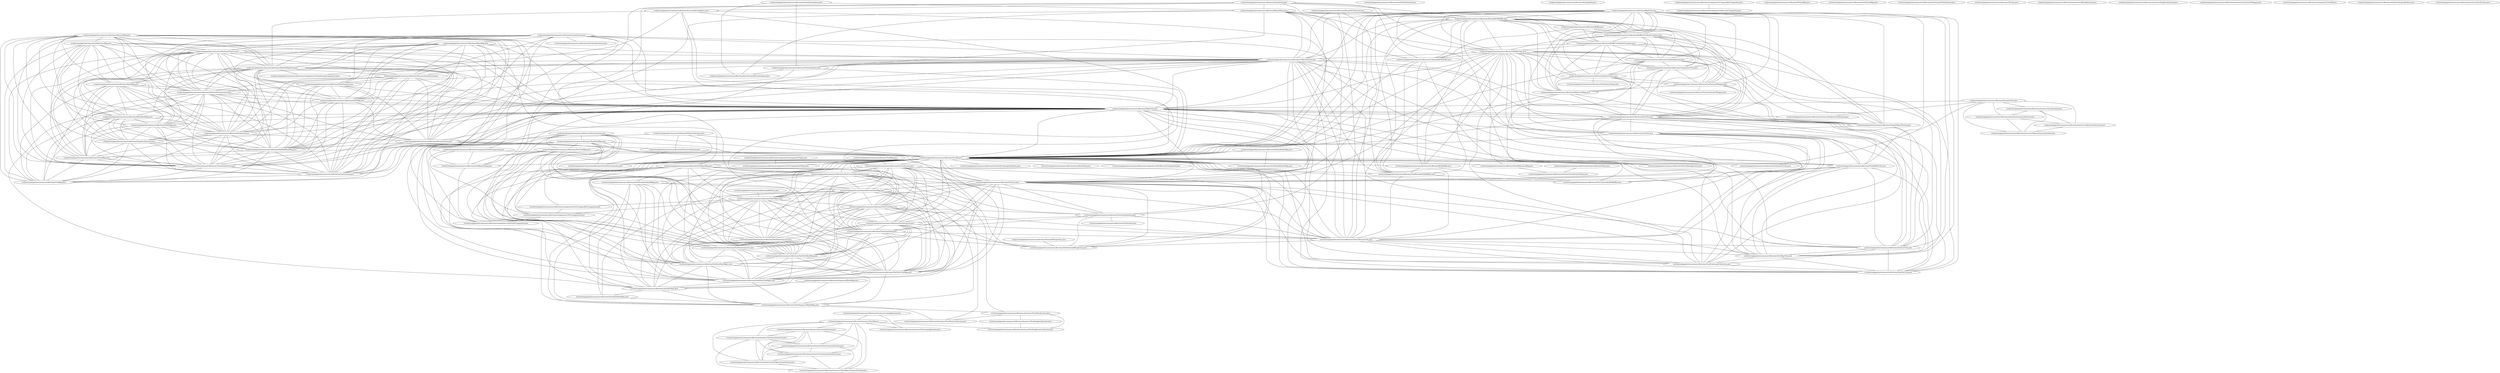 strict graph G {
  1 [ label="src/java/org/apache/commons/collections/CursorableLinkedList.java" owner="9da3826a-d1ce-4d55-888f-dbaa00b5f6fb" creator="e615c4a5-9dd1-4131-beb9-8cec1679e373" dev1="9da3826a-d1ce-4d55-888f-dbaa00b5f6fb;4" package="org.apache.commons.collections" dev2="e615c4a5-9dd1-4131-beb9-8cec1679e373;3" ];
  2 [ label="src/test/org/apache/commons/collections/TestAll.java" owner="3228c9a3-e5f3-41e4-8d07-154536253ecc" dev3="3228c9a3-e5f3-41e4-8d07-154536253ecc;13" dev4="4a443d79-1279-4c2a-b166-4d40f70f5c4e;3" creator="e615c4a5-9dd1-4131-beb9-8cec1679e373" dev1="843d561e-7ff1-42bb-ab05-d2f18385bc3b;4" package="org.apache.commons.collections" dev2="6ae6f56a-a97e-4a12-948b-8e5d949bd268;6" dev9="e615c4a5-9dd1-4131-beb9-8cec1679e373;6" dev7="9da3826a-d1ce-4d55-888f-dbaa00b5f6fb;4" dev8="76b83bf9-29e4-4f36-9a12-f472abda5b0d;2" dev5="5e1e3a32-4acd-442b-b408-bb452b363e0a;1" dev6="0e80f0ad-f63a-4c36-9685-f10cae424391;1" ];
  3 [ label="src/test/org/apache/commons/collections/TestCollection.java" owner="e615c4a5-9dd1-4131-beb9-8cec1679e373" dev3="e615c4a5-9dd1-4131-beb9-8cec1679e373;4" creator="e615c4a5-9dd1-4131-beb9-8cec1679e373" dev1="4a443d79-1279-4c2a-b166-4d40f70f5c4e;1" package="org.apache.commons.collections" dev2="9da3826a-d1ce-4d55-888f-dbaa00b5f6fb;3" ];
  4 [ label="src/test/org/apache/commons/collections/TestCursorableLinkedList.java" owner="3228c9a3-e5f3-41e4-8d07-154536253ecc" dev3="9da3826a-d1ce-4d55-888f-dbaa00b5f6fb;2" dev4="e615c4a5-9dd1-4131-beb9-8cec1679e373;2" creator="e615c4a5-9dd1-4131-beb9-8cec1679e373" dev1="3228c9a3-e5f3-41e4-8d07-154536253ecc;2" package="org.apache.commons.collections" dev2="4a443d79-1279-4c2a-b166-4d40f70f5c4e;1" ];
  5 [ label="src/test/org/apache/commons/collections/TestList.java" owner="3228c9a3-e5f3-41e4-8d07-154536253ecc" dev3="4a443d79-1279-4c2a-b166-4d40f70f5c4e;1" dev4="9da3826a-d1ce-4d55-888f-dbaa00b5f6fb;2" creator="e615c4a5-9dd1-4131-beb9-8cec1679e373" dev1="843d561e-7ff1-42bb-ab05-d2f18385bc3b;1" package="org.apache.commons.collections" dev2="3228c9a3-e5f3-41e4-8d07-154536253ecc;4" dev7="e615c4a5-9dd1-4131-beb9-8cec1679e373;4" dev5="15dffe75-f17a-4816-b1dd-b0c4b24a44be;1" dev6="76b83bf9-29e4-4f36-9a12-f472abda5b0d;1" ];
  6 [ label="src/java/org/apache/commons/collections/ArrayStack.java" owner="9da3826a-d1ce-4d55-888f-dbaa00b5f6fb" dev3="0e80f0ad-f63a-4c36-9685-f10cae424391;1" dev4="9da3826a-d1ce-4d55-888f-dbaa00b5f6fb;2" creator="4a443d79-1279-4c2a-b166-4d40f70f5c4e" dev1="843d561e-7ff1-42bb-ab05-d2f18385bc3b;1" package="org.apache.commons.collections" dev2="4a443d79-1279-4c2a-b166-4d40f70f5c4e;1" dev5="e615c4a5-9dd1-4131-beb9-8cec1679e373;1" ];
  7 [ label="src/test/org/apache/commons/collections/TestArrayStack.java" owner="4a443d79-1279-4c2a-b166-4d40f70f5c4e" dev3="9da3826a-d1ce-4d55-888f-dbaa00b5f6fb;1" dev4="e615c4a5-9dd1-4131-beb9-8cec1679e373;1" creator="4a443d79-1279-4c2a-b166-4d40f70f5c4e" dev1="3228c9a3-e5f3-41e4-8d07-154536253ecc;2" package="org.apache.commons.collections" dev2="4a443d79-1279-4c2a-b166-4d40f70f5c4e;4" ];
  8 [ label="src/java/org/apache/commons/collections/ExtendedProperties.java" owner="0e80f0ad-f63a-4c36-9685-f10cae424391" creator="0e80f0ad-f63a-4c36-9685-f10cae424391" dev1="0e80f0ad-f63a-4c36-9685-f10cae424391;4" package="org.apache.commons.collections" dev2="5e1e3a32-4acd-442b-b408-bb452b363e0a;1" ];
  9 [ label="src/java/org/apache/commons/collections/FastArrayList.java" owner="4a443d79-1279-4c2a-b166-4d40f70f5c4e" dev3="76b83bf9-29e4-4f36-9a12-f472abda5b0d;2" creator="5e1e3a32-4acd-442b-b408-bb452b363e0a" dev1="5e1e3a32-4acd-442b-b408-bb452b363e0a;1" package="org.apache.commons.collections" dev2="4a443d79-1279-4c2a-b166-4d40f70f5c4e;2" ];
  10 [ label="src/java/org/apache/commons/collections/FastHashMap.java" owner="4a443d79-1279-4c2a-b166-4d40f70f5c4e" dev3="76b83bf9-29e4-4f36-9a12-f472abda5b0d;2" dev4="e615c4a5-9dd1-4131-beb9-8cec1679e373;1" creator="5e1e3a32-4acd-442b-b408-bb452b363e0a" dev1="5e1e3a32-4acd-442b-b408-bb452b363e0a;1" package="org.apache.commons.collections" dev2="4a443d79-1279-4c2a-b166-4d40f70f5c4e;2" ];
  11 [ label="src/java/org/apache/commons/collections/FastTreeMap.java" owner="4a443d79-1279-4c2a-b166-4d40f70f5c4e" dev3="76b83bf9-29e4-4f36-9a12-f472abda5b0d;2" dev4="e615c4a5-9dd1-4131-beb9-8cec1679e373;1" creator="5e1e3a32-4acd-442b-b408-bb452b363e0a" dev1="5e1e3a32-4acd-442b-b408-bb452b363e0a;1" package="org.apache.commons.collections" dev2="4a443d79-1279-4c2a-b166-4d40f70f5c4e;2" ];
  12 [ label="src/test/org/apache/commons/collections/TestFastArrayList.java" owner="3228c9a3-e5f3-41e4-8d07-154536253ecc" dev3="4a443d79-1279-4c2a-b166-4d40f70f5c4e;1" dev4="9da3826a-d1ce-4d55-888f-dbaa00b5f6fb;1" creator="5e1e3a32-4acd-442b-b408-bb452b363e0a" dev1="3228c9a3-e5f3-41e4-8d07-154536253ecc;2" package="org.apache.commons.collections" dev2="5e1e3a32-4acd-442b-b408-bb452b363e0a;1" dev5="e615c4a5-9dd1-4131-beb9-8cec1679e373;1" ];
  13 [ label="src/test/org/apache/commons/collections/TestFastHashMap.java" owner="3228c9a3-e5f3-41e4-8d07-154536253ecc" dev3="4a443d79-1279-4c2a-b166-4d40f70f5c4e;1" dev4="9da3826a-d1ce-4d55-888f-dbaa00b5f6fb;2" creator="5e1e3a32-4acd-442b-b408-bb452b363e0a" dev1="3228c9a3-e5f3-41e4-8d07-154536253ecc;2" package="org.apache.commons.collections" dev2="5e1e3a32-4acd-442b-b408-bb452b363e0a;1" dev5="76b83bf9-29e4-4f36-9a12-f472abda5b0d;1" dev6="e615c4a5-9dd1-4131-beb9-8cec1679e373;1" ];
  14 [ label="src/test/org/apache/commons/collections/TestFastTreeMap.java" owner="3228c9a3-e5f3-41e4-8d07-154536253ecc" dev3="4a443d79-1279-4c2a-b166-4d40f70f5c4e;1" dev4="9da3826a-d1ce-4d55-888f-dbaa00b5f6fb;2" creator="5e1e3a32-4acd-442b-b408-bb452b363e0a" dev1="3228c9a3-e5f3-41e4-8d07-154536253ecc;2" package="org.apache.commons.collections" dev2="5e1e3a32-4acd-442b-b408-bb452b363e0a;1" dev5="76b83bf9-29e4-4f36-9a12-f472abda5b0d;2" dev6="e615c4a5-9dd1-4131-beb9-8cec1679e373;1" ];
  15 [ label="src/test/org/apache/commons/collections/TestMap.java" owner="3228c9a3-e5f3-41e4-8d07-154536253ecc" dev3="9da3826a-d1ce-4d55-888f-dbaa00b5f6fb;4" dev4="e615c4a5-9dd1-4131-beb9-8cec1679e373;3" creator="e615c4a5-9dd1-4131-beb9-8cec1679e373" dev1="843d561e-7ff1-42bb-ab05-d2f18385bc3b;1" package="org.apache.commons.collections" dev2="3228c9a3-e5f3-41e4-8d07-154536253ecc;17" ];
  16 [ label="src/test/org/apache/commons/collections/TestObject.java" owner="3228c9a3-e5f3-41e4-8d07-154536253ecc" dev3="9da3826a-d1ce-4d55-888f-dbaa00b5f6fb;2" dev4="e615c4a5-9dd1-4131-beb9-8cec1679e373;1" creator="e615c4a5-9dd1-4131-beb9-8cec1679e373" dev1="843d561e-7ff1-42bb-ab05-d2f18385bc3b;1" package="org.apache.commons.collections" dev2="3228c9a3-e5f3-41e4-8d07-154536253ecc;10" ];
  17 [ label="src/test/org/apache/commons/collections/TestArrayList.java" owner="3228c9a3-e5f3-41e4-8d07-154536253ecc" creator="4a443d79-1279-4c2a-b166-4d40f70f5c4e" dev1="3228c9a3-e5f3-41e4-8d07-154536253ecc;3" package="org.apache.commons.collections" dev2="4a443d79-1279-4c2a-b166-4d40f70f5c4e;2" ];
  18 [ label="src/test/org/apache/commons/collections/TestFastArrayList1.java" owner="4a443d79-1279-4c2a-b166-4d40f70f5c4e" dev3="76b83bf9-29e4-4f36-9a12-f472abda5b0d;1" creator="4a443d79-1279-4c2a-b166-4d40f70f5c4e" dev1="4a443d79-1279-4c2a-b166-4d40f70f5c4e;1" package="org.apache.commons.collections" dev2="9da3826a-d1ce-4d55-888f-dbaa00b5f6fb;1" ];
  19 [ label="src/test/org/apache/commons/collections/TestFastHashMap1.java" owner="9da3826a-d1ce-4d55-888f-dbaa00b5f6fb" dev3="76b83bf9-29e4-4f36-9a12-f472abda5b0d;1" creator="4a443d79-1279-4c2a-b166-4d40f70f5c4e" dev1="4a443d79-1279-4c2a-b166-4d40f70f5c4e;1" package="org.apache.commons.collections" dev2="9da3826a-d1ce-4d55-888f-dbaa00b5f6fb;2" ];
  20 [ label="src/test/org/apache/commons/collections/TestFastTreeMap1.java" owner="9da3826a-d1ce-4d55-888f-dbaa00b5f6fb" dev3="76b83bf9-29e4-4f36-9a12-f472abda5b0d;1" creator="4a443d79-1279-4c2a-b166-4d40f70f5c4e" dev1="4a443d79-1279-4c2a-b166-4d40f70f5c4e;1" package="org.apache.commons.collections" dev2="9da3826a-d1ce-4d55-888f-dbaa00b5f6fb;2" ];
  21 [ label="src/test/org/apache/commons/collections/TestTreeMap.java" owner="3228c9a3-e5f3-41e4-8d07-154536253ecc" dev3="9da3826a-d1ce-4d55-888f-dbaa00b5f6fb;1" creator="4a443d79-1279-4c2a-b166-4d40f70f5c4e" dev1="3228c9a3-e5f3-41e4-8d07-154536253ecc;4" package="org.apache.commons.collections" dev2="4a443d79-1279-4c2a-b166-4d40f70f5c4e;2" ];
  22 [ label="src/java/org/apache/commons/collections/ArrayEnumeration.java" owner="3228c9a3-e5f3-41e4-8d07-154536253ecc" dev3="e615c4a5-9dd1-4131-beb9-8cec1679e373;1" creator="e615c4a5-9dd1-4131-beb9-8cec1679e373" dev1="3228c9a3-e5f3-41e4-8d07-154536253ecc;1" package="org.apache.commons.collections" dev2="9da3826a-d1ce-4d55-888f-dbaa00b5f6fb;1" ];
  23 [ label="src/java/org/apache/commons/collections/BinaryHeap.java" owner="9da3826a-d1ce-4d55-888f-dbaa00b5f6fb" dev3="e615c4a5-9dd1-4131-beb9-8cec1679e373;2" creator="e615c4a5-9dd1-4131-beb9-8cec1679e373" dev1="843d561e-7ff1-42bb-ab05-d2f18385bc3b;1" package="org.apache.commons.collections" dev2="9da3826a-d1ce-4d55-888f-dbaa00b5f6fb;5" ];
  24 [ label="src/java/org/apache/commons/collections/PriorityQueue.java" owner="e615c4a5-9dd1-4131-beb9-8cec1679e373" creator="e615c4a5-9dd1-4131-beb9-8cec1679e373" dev1="9da3826a-d1ce-4d55-888f-dbaa00b5f6fb;1" package="org.apache.commons.collections" dev2="e615c4a5-9dd1-4131-beb9-8cec1679e373;2" ];
  25 [ label="src/java/org/apache/commons/collections/SynchronizedPriorityQueue.java" owner="9da3826a-d1ce-4d55-888f-dbaa00b5f6fb" creator="e615c4a5-9dd1-4131-beb9-8cec1679e373" dev1="9da3826a-d1ce-4d55-888f-dbaa00b5f6fb;1" package="org.apache.commons.collections" dev2="e615c4a5-9dd1-4131-beb9-8cec1679e373;1" ];
  26 [ label="src/java/org/apache/commons/collections/CollectionUtils.java" owner="843d561e-7ff1-42bb-ab05-d2f18385bc3b" dev3="15dffe75-f17a-4816-b1dd-b0c4b24a44be;1" dev4="76b83bf9-29e4-4f36-9a12-f472abda5b0d;4" creator="e615c4a5-9dd1-4131-beb9-8cec1679e373" dev1="843d561e-7ff1-42bb-ab05-d2f18385bc3b;9" package="org.apache.commons.collections" dev2="6ae6f56a-a97e-4a12-948b-8e5d949bd268;3" dev5="e615c4a5-9dd1-4131-beb9-8cec1679e373;4" ];
  27 [ label="src/test/org/apache/commons/collections/TestCollectionUtils.java" owner="843d561e-7ff1-42bb-ab05-d2f18385bc3b" dev3="76b83bf9-29e4-4f36-9a12-f472abda5b0d;2" dev4="e615c4a5-9dd1-4131-beb9-8cec1679e373;3" creator="e615c4a5-9dd1-4131-beb9-8cec1679e373" dev1="843d561e-7ff1-42bb-ab05-d2f18385bc3b;4" package="org.apache.commons.collections" dev2="4a443d79-1279-4c2a-b166-4d40f70f5c4e;1" ];
  28 [ label="src/test/org/apache/commons/collections/TestExtendedProperties.java" owner="0e80f0ad-f63a-4c36-9685-f10cae424391" dev3="5e1e3a32-4acd-442b-b408-bb452b363e0a;1" creator="0e80f0ad-f63a-4c36-9685-f10cae424391" dev1="0e80f0ad-f63a-4c36-9685-f10cae424391;2" package="org.apache.commons.collections" dev2="4a443d79-1279-4c2a-b166-4d40f70f5c4e;1" ];
  29 [ label="src/java/org/apache/commons/collections/ArrayIterator.java" owner="6ae6f56a-a97e-4a12-948b-8e5d949bd268" dev3="9da3826a-d1ce-4d55-888f-dbaa00b5f6fb;2" dev4="15dffe75-f17a-4816-b1dd-b0c4b24a44be;1" creator="6ae6f56a-a97e-4a12-948b-8e5d949bd268" dev1="6ae6f56a-a97e-4a12-948b-8e5d949bd268;6" package="org.apache.commons.collections" dev2="3228c9a3-e5f3-41e4-8d07-154536253ecc;3" ];
  30 [ label="src/java/org/apache/commons/collections/BeanMap.java" owner="9da3826a-d1ce-4d55-888f-dbaa00b5f6fb" dev3="9da3826a-d1ce-4d55-888f-dbaa00b5f6fb;6" dev4="76b83bf9-29e4-4f36-9a12-f472abda5b0d;1" creator="6ae6f56a-a97e-4a12-948b-8e5d949bd268" dev1="6ae6f56a-a97e-4a12-948b-8e5d949bd268;2" package="org.apache.commons.collections" dev2="3228c9a3-e5f3-41e4-8d07-154536253ecc;1" ];
  31 [ label="src/java/org/apache/commons/collections/Closure.java" owner="6ae6f56a-a97e-4a12-948b-8e5d949bd268" creator="6ae6f56a-a97e-4a12-948b-8e5d949bd268" dev1="6ae6f56a-a97e-4a12-948b-8e5d949bd268;1" package="org.apache.commons.collections" dev2="9da3826a-d1ce-4d55-888f-dbaa00b5f6fb;1" ];
  32 [ label="src/java/org/apache/commons/collections/DefaultMapEntry.java" owner="9da3826a-d1ce-4d55-888f-dbaa00b5f6fb" creator="6ae6f56a-a97e-4a12-948b-8e5d949bd268" dev1="6ae6f56a-a97e-4a12-948b-8e5d949bd268;1" package="org.apache.commons.collections" dev2="9da3826a-d1ce-4d55-888f-dbaa00b5f6fb;4" ];
  33 [ label="src/java/org/apache/commons/collections/EnumerationIterator.java" owner="6ae6f56a-a97e-4a12-948b-8e5d949bd268" creator="6ae6f56a-a97e-4a12-948b-8e5d949bd268" dev1="6ae6f56a-a97e-4a12-948b-8e5d949bd268;2" package="org.apache.commons.collections" ];
  34 [ label="src/java/org/apache/commons/collections/FilterIterator.java" owner="6ae6f56a-a97e-4a12-948b-8e5d949bd268" creator="6ae6f56a-a97e-4a12-948b-8e5d949bd268" dev1="6ae6f56a-a97e-4a12-948b-8e5d949bd268;2" package="org.apache.commons.collections" dev2="15dffe75-f17a-4816-b1dd-b0c4b24a44be;1" ];
  35 [ label="src/java/org/apache/commons/collections/IteratorEnumeration.java" owner="6ae6f56a-a97e-4a12-948b-8e5d949bd268" creator="6ae6f56a-a97e-4a12-948b-8e5d949bd268" dev1="6ae6f56a-a97e-4a12-948b-8e5d949bd268;1" package="org.apache.commons.collections" dev2="9da3826a-d1ce-4d55-888f-dbaa00b5f6fb;1" ];
  36 [ label="src/java/org/apache/commons/collections/LRUMap.java" owner="3228c9a3-e5f3-41e4-8d07-154536253ecc" dev3="9da3826a-d1ce-4d55-888f-dbaa00b5f6fb;1" dev4="83f95604-2ca3-4cc8-96fd-42092ad75258;1" creator="6ae6f56a-a97e-4a12-948b-8e5d949bd268" dev1="6ae6f56a-a97e-4a12-948b-8e5d949bd268;2" package="org.apache.commons.collections" dev2="3228c9a3-e5f3-41e4-8d07-154536253ecc;10" ];
  37 [ label="src/java/org/apache/commons/collections/MapUtils.java" owner="76b83bf9-29e4-4f36-9a12-f472abda5b0d" dev3="15dffe75-f17a-4816-b1dd-b0c4b24a44be;1" dev4="9da3826a-d1ce-4d55-888f-dbaa00b5f6fb;1" creator="6ae6f56a-a97e-4a12-948b-8e5d949bd268" dev1="843d561e-7ff1-42bb-ab05-d2f18385bc3b;3" package="org.apache.commons.collections" dev2="6ae6f56a-a97e-4a12-948b-8e5d949bd268;1" dev5="76b83bf9-29e4-4f36-9a12-f472abda5b0d;6" ];
  38 [ label="src/java/org/apache/commons/collections/Predicate.java" owner="6ae6f56a-a97e-4a12-948b-8e5d949bd268" creator="6ae6f56a-a97e-4a12-948b-8e5d949bd268" dev1="6ae6f56a-a97e-4a12-948b-8e5d949bd268;1" package="org.apache.commons.collections" dev2="9da3826a-d1ce-4d55-888f-dbaa00b5f6fb;1" ];
  39 [ label="src/java/org/apache/commons/collections/ProxyIterator.java" owner="6ae6f56a-a97e-4a12-948b-8e5d949bd268" creator="6ae6f56a-a97e-4a12-948b-8e5d949bd268" dev1="6ae6f56a-a97e-4a12-948b-8e5d949bd268;1" package="org.apache.commons.collections" dev2="e615c4a5-9dd1-4131-beb9-8cec1679e373;1" ];
  40 [ label="src/java/org/apache/commons/collections/SoftRefHashMap.java" owner="843d561e-7ff1-42bb-ab05-d2f18385bc3b" dev3="9da3826a-d1ce-4d55-888f-dbaa00b5f6fb;1" dev4="76b83bf9-29e4-4f36-9a12-f472abda5b0d;1" creator="6ae6f56a-a97e-4a12-948b-8e5d949bd268" dev1="843d561e-7ff1-42bb-ab05-d2f18385bc3b;1" package="org.apache.commons.collections" dev2="6ae6f56a-a97e-4a12-948b-8e5d949bd268;1" ];
  41 [ label="src/java/org/apache/commons/collections/TransformIterator.java" owner="6ae6f56a-a97e-4a12-948b-8e5d949bd268" creator="6ae6f56a-a97e-4a12-948b-8e5d949bd268" dev1="6ae6f56a-a97e-4a12-948b-8e5d949bd268;1" package="org.apache.commons.collections" dev2="9da3826a-d1ce-4d55-888f-dbaa00b5f6fb;1" ];
  42 [ label="src/java/org/apache/commons/collections/Transformer.java" owner="6ae6f56a-a97e-4a12-948b-8e5d949bd268" creator="6ae6f56a-a97e-4a12-948b-8e5d949bd268" dev1="6ae6f56a-a97e-4a12-948b-8e5d949bd268;1" package="org.apache.commons.collections" dev2="9da3826a-d1ce-4d55-888f-dbaa00b5f6fb;1" ];
  43 [ label="src/test/org/apache/commons/collections/TestLRUMap.java" owner="3228c9a3-e5f3-41e4-8d07-154536253ecc" dev3="9da3826a-d1ce-4d55-888f-dbaa00b5f6fb;4" creator="6ae6f56a-a97e-4a12-948b-8e5d949bd268" dev1="6ae6f56a-a97e-4a12-948b-8e5d949bd268;1" package="org.apache.commons.collections" dev2="3228c9a3-e5f3-41e4-8d07-154536253ecc;20" ];
  44 [ label="src/test/org/apache/commons/collections/TestArrayIterator.java" owner="6ae6f56a-a97e-4a12-948b-8e5d949bd268" dev3="4a443d79-1279-4c2a-b166-4d40f70f5c4e;1" dev4="9da3826a-d1ce-4d55-888f-dbaa00b5f6fb;2" creator="6ae6f56a-a97e-4a12-948b-8e5d949bd268" dev1="6ae6f56a-a97e-4a12-948b-8e5d949bd268;3" package="org.apache.commons.collections" dev2="3228c9a3-e5f3-41e4-8d07-154536253ecc;2" ];
  45 [ label="src/test/org/apache/commons/collections/TestFilterIterator.java" owner="3228c9a3-e5f3-41e4-8d07-154536253ecc" creator="15dffe75-f17a-4816-b1dd-b0c4b24a44be" dev1="3228c9a3-e5f3-41e4-8d07-154536253ecc;1" package="org.apache.commons.collections" dev2="15dffe75-f17a-4816-b1dd-b0c4b24a44be;1" ];
  46 [ label="src/test/org/apache/commons/collections/LocalTestNode.java" owner="4a443d79-1279-4c2a-b166-4d40f70f5c4e" creator="4a443d79-1279-4c2a-b166-4d40f70f5c4e" dev1="4a443d79-1279-4c2a-b166-4d40f70f5c4e;1" package="org.apache.commons.collections" ];
  47 [ label="src/test/org/apache/commons/collections/TestBeanMap.java" owner="9da3826a-d1ce-4d55-888f-dbaa00b5f6fb" dev3="76b83bf9-29e4-4f36-9a12-f472abda5b0d;1" creator="3228c9a3-e5f3-41e4-8d07-154536253ecc" dev1="3228c9a3-e5f3-41e4-8d07-154536253ecc;1" package="org.apache.commons.collections" dev2="9da3826a-d1ce-4d55-888f-dbaa00b5f6fb;5" ];
  48 [ label="src/java/org/apache/commons/collections/StringStack.java" owner="843d561e-7ff1-42bb-ab05-d2f18385bc3b" creator="15dffe75-f17a-4816-b1dd-b0c4b24a44be" dev1="843d561e-7ff1-42bb-ab05-d2f18385bc3b;1" package="org.apache.commons.collections" dev2="15dffe75-f17a-4816-b1dd-b0c4b24a44be;1" ];
  49 [ label="src/test/org/apache/commons/collections/TestIterator.java" owner="3228c9a3-e5f3-41e4-8d07-154536253ecc" creator="3228c9a3-e5f3-41e4-8d07-154536253ecc" dev1="3228c9a3-e5f3-41e4-8d07-154536253ecc;4" package="org.apache.commons.collections" ];
  50 [ label="src/java/org/apache/commons/collections/FilterListIterator.java" owner="e615c4a5-9dd1-4131-beb9-8cec1679e373" creator="e615c4a5-9dd1-4131-beb9-8cec1679e373" dev1="e615c4a5-9dd1-4131-beb9-8cec1679e373;3" package="org.apache.commons.collections" ];
  51 [ label="src/java/org/apache/commons/collections/ProxyListIterator.java" owner="e615c4a5-9dd1-4131-beb9-8cec1679e373" creator="e615c4a5-9dd1-4131-beb9-8cec1679e373" dev1="e615c4a5-9dd1-4131-beb9-8cec1679e373;1" package="org.apache.commons.collections" ];
  52 [ label="src/test/org/apache/commons/collections/TestFilterListIterator.java" owner="e615c4a5-9dd1-4131-beb9-8cec1679e373" creator="e615c4a5-9dd1-4131-beb9-8cec1679e373" dev1="e615c4a5-9dd1-4131-beb9-8cec1679e373;3" package="org.apache.commons.collections" ];
  53 [ label="src/java/org/apache/commons/collections/SingletonIterator.java" owner="3228c9a3-e5f3-41e4-8d07-154536253ecc" creator="3228c9a3-e5f3-41e4-8d07-154536253ecc" dev1="3228c9a3-e5f3-41e4-8d07-154536253ecc;1" package="org.apache.commons.collections" dev2="9da3826a-d1ce-4d55-888f-dbaa00b5f6fb;1" ];
  54 [ label="src/java/org/apache/commons/collections/comparators/ComparableComparator.java" owner="3228c9a3-e5f3-41e4-8d07-154536253ecc" creator="3228c9a3-e5f3-41e4-8d07-154536253ecc" dev1="3228c9a3-e5f3-41e4-8d07-154536253ecc;3" package="org.apache.commons.collections.comparators" dev2="9da3826a-d1ce-4d55-888f-dbaa00b5f6fb;1" ];
  55 [ label="src/java/org/apache/commons/collections/comparators/ReverseComparator.java" owner="3228c9a3-e5f3-41e4-8d07-154536253ecc" creator="3228c9a3-e5f3-41e4-8d07-154536253ecc" dev1="3228c9a3-e5f3-41e4-8d07-154536253ecc;6" package="org.apache.commons.collections.comparators" dev2="9da3826a-d1ce-4d55-888f-dbaa00b5f6fb;1" ];
  56 [ label="src/test/org/apache/commons/collections/comparators/TestComparableComparator.java" owner="3228c9a3-e5f3-41e4-8d07-154536253ecc" creator="3228c9a3-e5f3-41e4-8d07-154536253ecc" dev1="3228c9a3-e5f3-41e4-8d07-154536253ecc;1" package="org.apache.commons.collections.comparators" ];
  57 [ label="src/test/org/apache/commons/collections/comparators/TestComparator.java" owner="3228c9a3-e5f3-41e4-8d07-154536253ecc" creator="3228c9a3-e5f3-41e4-8d07-154536253ecc" dev1="3228c9a3-e5f3-41e4-8d07-154536253ecc;3" package="org.apache.commons.collections.comparators" dev2="9da3826a-d1ce-4d55-888f-dbaa00b5f6fb;1" ];
  58 [ label="src/test/org/apache/commons/collections/comparators/TestReverseComparator.java" owner="3228c9a3-e5f3-41e4-8d07-154536253ecc" creator="3228c9a3-e5f3-41e4-8d07-154536253ecc" dev1="3228c9a3-e5f3-41e4-8d07-154536253ecc;2" package="org.apache.commons.collections.comparators" ];
  59 [ label="src/java/org/apache/commons/collections/comparators/ComparatorChain.java" owner="3228c9a3-e5f3-41e4-8d07-154536253ecc" creator="3228c9a3-e5f3-41e4-8d07-154536253ecc" dev1="3228c9a3-e5f3-41e4-8d07-154536253ecc;6" package="org.apache.commons.collections.comparators" ];
  60 [ label="src/test/org/apache/commons/collections/comparators/TestComparatorChain.java" owner="3228c9a3-e5f3-41e4-8d07-154536253ecc" creator="3228c9a3-e5f3-41e4-8d07-154536253ecc" dev1="3228c9a3-e5f3-41e4-8d07-154536253ecc;2" package="org.apache.commons.collections.comparators" ];
  61 [ label="src/java/org/apache/commons/collections/AbstractBag.java" owner="9da3826a-d1ce-4d55-888f-dbaa00b5f6fb" creator="9da3826a-d1ce-4d55-888f-dbaa00b5f6fb" dev1="b8dc917a-604b-42cb-84a6-c70940c0f62a;1" package="org.apache.commons.collections" dev2="9da3826a-d1ce-4d55-888f-dbaa00b5f6fb;4" ];
  62 [ label="src/java/org/apache/commons/collections/Bag.java" owner="9da3826a-d1ce-4d55-888f-dbaa00b5f6fb" creator="9da3826a-d1ce-4d55-888f-dbaa00b5f6fb" dev1="9da3826a-d1ce-4d55-888f-dbaa00b5f6fb;3" package="org.apache.commons.collections" ];
  63 [ label="src/java/org/apache/commons/collections/HashBag.java" owner="9da3826a-d1ce-4d55-888f-dbaa00b5f6fb" creator="9da3826a-d1ce-4d55-888f-dbaa00b5f6fb" dev1="9da3826a-d1ce-4d55-888f-dbaa00b5f6fb;2" package="org.apache.commons.collections" ];
  64 [ label="src/java/org/apache/commons/collections/MultiHashMap.java" owner="843d561e-7ff1-42bb-ab05-d2f18385bc3b" dev3="e615c4a5-9dd1-4131-beb9-8cec1679e373;1" creator="9da3826a-d1ce-4d55-888f-dbaa00b5f6fb" dev1="843d561e-7ff1-42bb-ab05-d2f18385bc3b;3" package="org.apache.commons.collections" dev2="9da3826a-d1ce-4d55-888f-dbaa00b5f6fb;1" ];
  65 [ label="src/java/org/apache/commons/collections/MultiMap.java" owner="843d561e-7ff1-42bb-ab05-d2f18385bc3b" creator="9da3826a-d1ce-4d55-888f-dbaa00b5f6fb" dev1="843d561e-7ff1-42bb-ab05-d2f18385bc3b;1" package="org.apache.commons.collections" dev2="9da3826a-d1ce-4d55-888f-dbaa00b5f6fb;1" ];
  66 [ label="src/java/org/apache/commons/collections/SortedBag.java" owner="9da3826a-d1ce-4d55-888f-dbaa00b5f6fb" creator="9da3826a-d1ce-4d55-888f-dbaa00b5f6fb" dev1="9da3826a-d1ce-4d55-888f-dbaa00b5f6fb;1" package="org.apache.commons.collections" ];
  67 [ label="src/java/org/apache/commons/collections/TreeBag.java" owner="9da3826a-d1ce-4d55-888f-dbaa00b5f6fb" creator="9da3826a-d1ce-4d55-888f-dbaa00b5f6fb" dev1="9da3826a-d1ce-4d55-888f-dbaa00b5f6fb;2" package="org.apache.commons.collections" ];
  68 [ label="src/test/org/apache/commons/collections/TestBag.java" owner="3228c9a3-e5f3-41e4-8d07-154536253ecc" creator="3228c9a3-e5f3-41e4-8d07-154536253ecc" dev1="3228c9a3-e5f3-41e4-8d07-154536253ecc;2" package="org.apache.commons.collections" dev2="9da3826a-d1ce-4d55-888f-dbaa00b5f6fb;1" ];
  69 [ label="src/java/org/apache/commons/collections/ProxyMap.java" owner="3228c9a3-e5f3-41e4-8d07-154536253ecc" dev3="76b83bf9-29e4-4f36-9a12-f472abda5b0d;1" creator="3228c9a3-e5f3-41e4-8d07-154536253ecc" dev1="3228c9a3-e5f3-41e4-8d07-154536253ecc;1" package="org.apache.commons.collections" dev2="9da3826a-d1ce-4d55-888f-dbaa00b5f6fb;1" ];
  70 [ label="src/test/org/apache/commons/collections/TestProxyMap.java" owner="3228c9a3-e5f3-41e4-8d07-154536253ecc" creator="3228c9a3-e5f3-41e4-8d07-154536253ecc" dev1="3228c9a3-e5f3-41e4-8d07-154536253ecc;1" package="org.apache.commons.collections" ];
  71 [ label="src/test/org/apache/commons/collections/TestArrayIterator2.java" owner="3228c9a3-e5f3-41e4-8d07-154536253ecc" creator="3228c9a3-e5f3-41e4-8d07-154536253ecc" dev1="3228c9a3-e5f3-41e4-8d07-154536253ecc;1" package="org.apache.commons.collections" dev2="15dffe75-f17a-4816-b1dd-b0c4b24a44be;1" ];
  72 [ label="src/test/org/apache/commons/collections/TestBinaryHeap.java" owner="9da3826a-d1ce-4d55-888f-dbaa00b5f6fb" creator="9da3826a-d1ce-4d55-888f-dbaa00b5f6fb" dev1="843d561e-7ff1-42bb-ab05-d2f18385bc3b;2" package="org.apache.commons.collections" dev2="9da3826a-d1ce-4d55-888f-dbaa00b5f6fb;4" ];
  73 [ label="src/java/org/apache/commons/collections/IteratorChain.java" owner="3228c9a3-e5f3-41e4-8d07-154536253ecc" creator="3228c9a3-e5f3-41e4-8d07-154536253ecc" dev1="3228c9a3-e5f3-41e4-8d07-154536253ecc;3" package="org.apache.commons.collections" dev2="76b83bf9-29e4-4f36-9a12-f472abda5b0d;1" ];
  74 [ label="src/test/org/apache/commons/collections/TestIteratorChain.java" owner="3228c9a3-e5f3-41e4-8d07-154536253ecc" creator="3228c9a3-e5f3-41e4-8d07-154536253ecc" dev1="3228c9a3-e5f3-41e4-8d07-154536253ecc;1" package="org.apache.commons.collections" ];
  75 [ label="src/java/org/apache/commons/collections/ListIteratorWrapper.java" owner="3228c9a3-e5f3-41e4-8d07-154536253ecc" creator="3228c9a3-e5f3-41e4-8d07-154536253ecc" dev1="3228c9a3-e5f3-41e4-8d07-154536253ecc;1" package="org.apache.commons.collections" dev2="76b83bf9-29e4-4f36-9a12-f472abda5b0d;1" ];
  76 [ label="src/test/org/apache/commons/collections/TestListIteratorWrapper.java" owner="3228c9a3-e5f3-41e4-8d07-154536253ecc" creator="3228c9a3-e5f3-41e4-8d07-154536253ecc" dev1="3228c9a3-e5f3-41e4-8d07-154536253ecc;1" package="org.apache.commons.collections" ];
  77 [ label="src/test/org/apache/commons/collections/TestUniqueFilterIterator.java" owner="3228c9a3-e5f3-41e4-8d07-154536253ecc" creator="3228c9a3-e5f3-41e4-8d07-154536253ecc" dev1="3228c9a3-e5f3-41e4-8d07-154536253ecc;1" package="org.apache.commons.collections" ];
  78 [ label="src/java/org/apache/commons/collections/SequencedHashMap.java" owner="9da3826a-d1ce-4d55-888f-dbaa00b5f6fb" creator="9da3826a-d1ce-4d55-888f-dbaa00b5f6fb" dev1="843d561e-7ff1-42bb-ab05-d2f18385bc3b;1" package="org.apache.commons.collections" dev2="9da3826a-d1ce-4d55-888f-dbaa00b5f6fb;3" ];
  79 [ label="src/test/org/apache/commons/collections/TestSequencedHashMap.java" owner="9da3826a-d1ce-4d55-888f-dbaa00b5f6fb" dev3="e615c4a5-9dd1-4131-beb9-8cec1679e373;1" creator="9da3826a-d1ce-4d55-888f-dbaa00b5f6fb" dev1="843d561e-7ff1-42bb-ab05-d2f18385bc3b;1" package="org.apache.commons.collections" dev2="9da3826a-d1ce-4d55-888f-dbaa00b5f6fb;4" ];
  80 [ label="src/test/org/apache/commons/collections/TestDoubleOrderedMap.java" owner="9da3826a-d1ce-4d55-888f-dbaa00b5f6fb" creator="9da3826a-d1ce-4d55-888f-dbaa00b5f6fb" dev1="9da3826a-d1ce-4d55-888f-dbaa00b5f6fb;2" package="org.apache.commons.collections" ];
  81 [ label="src/test/org/apache/commons/collections/TestMultiHashMap.java" owner="843d561e-7ff1-42bb-ab05-d2f18385bc3b" dev3="e615c4a5-9dd1-4131-beb9-8cec1679e373;1" creator="9da3826a-d1ce-4d55-888f-dbaa00b5f6fb" dev1="843d561e-7ff1-42bb-ab05-d2f18385bc3b;2" package="org.apache.commons.collections" dev2="9da3826a-d1ce-4d55-888f-dbaa00b5f6fb;2" ];
  82 [ label="src/java/org/apache/commons/collections/SimpleObjectFactory.java" owner="76b83bf9-29e4-4f36-9a12-f472abda5b0d" creator="9d05f9ad-cc25-4d1e-8803-4d2dff0be639" dev1="76b83bf9-29e4-4f36-9a12-f472abda5b0d;3" package="org.apache.commons.collections" dev2="9d05f9ad-cc25-4d1e-8803-4d2dff0be639;1" ];
  83 [ label="src/java/org/apache/commons/collections/comparators/TransformingComparator.java" owner="6ae6f56a-a97e-4a12-948b-8e5d949bd268" creator="6ae6f56a-a97e-4a12-948b-8e5d949bd268" dev1="6ae6f56a-a97e-4a12-948b-8e5d949bd268;1" package="org.apache.commons.collections.comparators" dev2="9da3826a-d1ce-4d55-888f-dbaa00b5f6fb;1" ];
  84 [ label="src/java/org/apache/commons/collections/comparators/NullComparator.java" owner="9da3826a-d1ce-4d55-888f-dbaa00b5f6fb" creator="9da3826a-d1ce-4d55-888f-dbaa00b5f6fb" dev1="9da3826a-d1ce-4d55-888f-dbaa00b5f6fb;3" package="org.apache.commons.collections.comparators" ];
  85 [ label="src/test/org/apache/commons/collections/comparators/TestNullComparator.java" owner="9da3826a-d1ce-4d55-888f-dbaa00b5f6fb" creator="9da3826a-d1ce-4d55-888f-dbaa00b5f6fb" dev1="9da3826a-d1ce-4d55-888f-dbaa00b5f6fb;2" package="org.apache.commons.collections.comparators" ];
  86 [ label="src/java/org/apache/commons/collections/ComparatorUtils.java" owner="843d561e-7ff1-42bb-ab05-d2f18385bc3b" dev3="9da3826a-d1ce-4d55-888f-dbaa00b5f6fb;1" dev4="76b83bf9-29e4-4f36-9a12-f472abda5b0d;1" creator="6ae6f56a-a97e-4a12-948b-8e5d949bd268" dev1="843d561e-7ff1-42bb-ab05-d2f18385bc3b;2" package="org.apache.commons.collections" dev2="6ae6f56a-a97e-4a12-948b-8e5d949bd268;1" ];
  87 [ label="src/test/org/apache/commons/collections/BulkTest.java" owner="9da3826a-d1ce-4d55-888f-dbaa00b5f6fb" creator="9da3826a-d1ce-4d55-888f-dbaa00b5f6fb" dev1="9da3826a-d1ce-4d55-888f-dbaa00b5f6fb;1" package="org.apache.commons.collections" ];
  88 [ label="src/test/org/apache/commons/collections/TestSet.java" owner="9da3826a-d1ce-4d55-888f-dbaa00b5f6fb" creator="9da3826a-d1ce-4d55-888f-dbaa00b5f6fb" dev1="9da3826a-d1ce-4d55-888f-dbaa00b5f6fb;2" package="org.apache.commons.collections" ];
  89 [ label="src/java/org/apache/commons/collections/StaticBucketMap.java" owner="9da3826a-d1ce-4d55-888f-dbaa00b5f6fb" dev3="76b83bf9-29e4-4f36-9a12-f472abda5b0d;1" creator="9da3826a-d1ce-4d55-888f-dbaa00b5f6fb" dev1="9da3826a-d1ce-4d55-888f-dbaa00b5f6fb;2" package="org.apache.commons.collections" dev2="15dffe75-f17a-4816-b1dd-b0c4b24a44be;1" ];
  90 [ label="src/test/org/apache/commons/collections/TestStaticBucketMap.java" owner="9da3826a-d1ce-4d55-888f-dbaa00b5f6fb" creator="9da3826a-d1ce-4d55-888f-dbaa00b5f6fb" dev1="9da3826a-d1ce-4d55-888f-dbaa00b5f6fb;1" package="org.apache.commons.collections" dev2="76b83bf9-29e4-4f36-9a12-f472abda5b0d;1" ];
  91 [ label="src/java/org/apache/commons/collections/Buffer.java" owner="9da3826a-d1ce-4d55-888f-dbaa00b5f6fb" creator="9da3826a-d1ce-4d55-888f-dbaa00b5f6fb" dev1="843d561e-7ff1-42bb-ab05-d2f18385bc3b;1" package="org.apache.commons.collections" dev2="9da3826a-d1ce-4d55-888f-dbaa00b5f6fb;2" ];
  92 [ label="src/java/org/apache/commons/collections/BufferOverflowException.java" owner="9da3826a-d1ce-4d55-888f-dbaa00b5f6fb" dev3="76b83bf9-29e4-4f36-9a12-f472abda5b0d;1" creator="9da3826a-d1ce-4d55-888f-dbaa00b5f6fb" dev1="843d561e-7ff1-42bb-ab05-d2f18385bc3b;1" package="org.apache.commons.collections" dev2="9da3826a-d1ce-4d55-888f-dbaa00b5f6fb;2" ];
  93 [ label="src/java/org/apache/commons/collections/BufferUnderflowException.java" owner="9da3826a-d1ce-4d55-888f-dbaa00b5f6fb" dev3="76b83bf9-29e4-4f36-9a12-f472abda5b0d;1" creator="9da3826a-d1ce-4d55-888f-dbaa00b5f6fb" dev1="843d561e-7ff1-42bb-ab05-d2f18385bc3b;1" package="org.apache.commons.collections" dev2="9da3826a-d1ce-4d55-888f-dbaa00b5f6fb;2" ];
  94 [ label="src/java/org/apache/commons/collections/BoundedFifoBuffer.java" owner="9da3826a-d1ce-4d55-888f-dbaa00b5f6fb" dev3="76b83bf9-29e4-4f36-9a12-f472abda5b0d;1" creator="9da3826a-d1ce-4d55-888f-dbaa00b5f6fb" dev1="843d561e-7ff1-42bb-ab05-d2f18385bc3b;2" package="org.apache.commons.collections" dev2="9da3826a-d1ce-4d55-888f-dbaa00b5f6fb;3" ];
  95 [ label="src/java/org/apache/commons/collections/BufferUtils.java" owner="9da3826a-d1ce-4d55-888f-dbaa00b5f6fb" dev3="76b83bf9-29e4-4f36-9a12-f472abda5b0d;3" creator="9da3826a-d1ce-4d55-888f-dbaa00b5f6fb" dev1="843d561e-7ff1-42bb-ab05-d2f18385bc3b;2" package="org.apache.commons.collections" dev2="9da3826a-d1ce-4d55-888f-dbaa00b5f6fb;3" ];
  96 [ label="src/java/org/apache/commons/collections/UnboundedFifoBuffer.java" owner="9da3826a-d1ce-4d55-888f-dbaa00b5f6fb" creator="9da3826a-d1ce-4d55-888f-dbaa00b5f6fb" dev1="843d561e-7ff1-42bb-ab05-d2f18385bc3b;1" package="org.apache.commons.collections" dev2="9da3826a-d1ce-4d55-888f-dbaa00b5f6fb;3" ];
  97 [ label="src/test/org/apache/commons/collections/TestBoundedFifoBuffer.java" owner="9da3826a-d1ce-4d55-888f-dbaa00b5f6fb" creator="9da3826a-d1ce-4d55-888f-dbaa00b5f6fb" dev1="843d561e-7ff1-42bb-ab05-d2f18385bc3b;1" package="org.apache.commons.collections" dev2="9da3826a-d1ce-4d55-888f-dbaa00b5f6fb;2" ];
  98 [ label="src/test/org/apache/commons/collections/TestBoundedFifoBuffer2.java" owner="9da3826a-d1ce-4d55-888f-dbaa00b5f6fb" creator="9da3826a-d1ce-4d55-888f-dbaa00b5f6fb" dev1="843d561e-7ff1-42bb-ab05-d2f18385bc3b;1" package="org.apache.commons.collections" dev2="9da3826a-d1ce-4d55-888f-dbaa00b5f6fb;2" ];
  99 [ label="src/test/org/apache/commons/collections/TestUnboundedFifoBuffer.java" owner="9da3826a-d1ce-4d55-888f-dbaa00b5f6fb" creator="9da3826a-d1ce-4d55-888f-dbaa00b5f6fb" dev1="843d561e-7ff1-42bb-ab05-d2f18385bc3b;1" package="org.apache.commons.collections" dev2="9da3826a-d1ce-4d55-888f-dbaa00b5f6fb;2" ];
  100 [ label="src/java/org/apache/commons/collections/CollatingIterator.java" owner="e615c4a5-9dd1-4131-beb9-8cec1679e373" creator="e615c4a5-9dd1-4131-beb9-8cec1679e373" dev1="76b83bf9-29e4-4f36-9a12-f472abda5b0d;1" package="org.apache.commons.collections" dev2="e615c4a5-9dd1-4131-beb9-8cec1679e373;2" ];
  101 [ label="src/test/org/apache/commons/collections/TestCollatingIterator.java" owner="e615c4a5-9dd1-4131-beb9-8cec1679e373" creator="e615c4a5-9dd1-4131-beb9-8cec1679e373" dev1="e615c4a5-9dd1-4131-beb9-8cec1679e373;2" package="org.apache.commons.collections" ];
  102 [ label="src/java/org/apache/commons/collections/ReferenceMap.java" owner="76b83bf9-29e4-4f36-9a12-f472abda5b0d" creator="76b83bf9-29e4-4f36-9a12-f472abda5b0d" dev1="76b83bf9-29e4-4f36-9a12-f472abda5b0d;6" package="org.apache.commons.collections" ];
  103 [ label="src/test/org/apache/commons/collections/TestReferenceMap.java" owner="15dffe75-f17a-4816-b1dd-b0c4b24a44be" creator="76b83bf9-29e4-4f36-9a12-f472abda5b0d" dev1="15dffe75-f17a-4816-b1dd-b0c4b24a44be;1" package="org.apache.commons.collections" dev2="76b83bf9-29e4-4f36-9a12-f472abda5b0d;1" ];
  104 [ label="src/java/org/apache/commons/collections/BagUtils.java" owner="76b83bf9-29e4-4f36-9a12-f472abda5b0d" creator="76b83bf9-29e4-4f36-9a12-f472abda5b0d" dev1="843d561e-7ff1-42bb-ab05-d2f18385bc3b;1" package="org.apache.commons.collections" dev2="76b83bf9-29e4-4f36-9a12-f472abda5b0d;5" ];
  105 [ label="src/java/org/apache/commons/collections/ListUtils.java" owner="76b83bf9-29e4-4f36-9a12-f472abda5b0d" creator="76b83bf9-29e4-4f36-9a12-f472abda5b0d" dev1="843d561e-7ff1-42bb-ab05-d2f18385bc3b;2" package="org.apache.commons.collections" dev2="76b83bf9-29e4-4f36-9a12-f472abda5b0d;5" ];
  106 [ label="src/java/org/apache/commons/collections/SetUtils.java" owner="76b83bf9-29e4-4f36-9a12-f472abda5b0d" creator="76b83bf9-29e4-4f36-9a12-f472abda5b0d" dev1="843d561e-7ff1-42bb-ab05-d2f18385bc3b;2" package="org.apache.commons.collections" dev2="76b83bf9-29e4-4f36-9a12-f472abda5b0d;5" ];
  107 [ label="src/test/org/apache/commons/collections/TestBufferUtils.java" owner="76b83bf9-29e4-4f36-9a12-f472abda5b0d" creator="76b83bf9-29e4-4f36-9a12-f472abda5b0d" dev1="76b83bf9-29e4-4f36-9a12-f472abda5b0d;2" package="org.apache.commons.collections" ];
  108 [ label="src/test/org/apache/commons/collections/TestListUtils.java" owner="76b83bf9-29e4-4f36-9a12-f472abda5b0d" creator="76b83bf9-29e4-4f36-9a12-f472abda5b0d" dev1="76b83bf9-29e4-4f36-9a12-f472abda5b0d;4" package="org.apache.commons.collections" ];
  109 [ label="src/test/org/apache/commons/collections/TestMapUtils.java" owner="76b83bf9-29e4-4f36-9a12-f472abda5b0d" creator="76b83bf9-29e4-4f36-9a12-f472abda5b0d" dev1="76b83bf9-29e4-4f36-9a12-f472abda5b0d;1" package="org.apache.commons.collections" ];
  110 [ label="src/test/org/apache/commons/collections/TestPredicatedCollection.java" owner="76b83bf9-29e4-4f36-9a12-f472abda5b0d" creator="76b83bf9-29e4-4f36-9a12-f472abda5b0d" dev1="76b83bf9-29e4-4f36-9a12-f472abda5b0d;1" package="org.apache.commons.collections" ];
  111 [ label="src/test/org/apache/commons/collections/TestSetUtils.java" owner="76b83bf9-29e4-4f36-9a12-f472abda5b0d" creator="76b83bf9-29e4-4f36-9a12-f472abda5b0d" dev1="76b83bf9-29e4-4f36-9a12-f472abda5b0d;2" package="org.apache.commons.collections" ];
  112 [ label="src/java/org/apache/commons/collections/iterators/CollatingIterator.java" owner="843d561e-7ff1-42bb-ab05-d2f18385bc3b" creator="843d561e-7ff1-42bb-ab05-d2f18385bc3b" dev1="843d561e-7ff1-42bb-ab05-d2f18385bc3b;2" package="org.apache.commons.collections.iterators" dev2="e615c4a5-9dd1-4131-beb9-8cec1679e373;1" ];
  113 [ label="src/java/org/apache/commons/collections/iterators/IteratorChain.java" owner="843d561e-7ff1-42bb-ab05-d2f18385bc3b" creator="843d561e-7ff1-42bb-ab05-d2f18385bc3b" dev1="843d561e-7ff1-42bb-ab05-d2f18385bc3b;1" package="org.apache.commons.collections.iterators" dev2="e615c4a5-9dd1-4131-beb9-8cec1679e373;1" ];
  114 [ label="src/java/org/apache/commons/collections/iterators/SingletonIterator.java" owner="843d561e-7ff1-42bb-ab05-d2f18385bc3b" creator="843d561e-7ff1-42bb-ab05-d2f18385bc3b" dev1="843d561e-7ff1-42bb-ab05-d2f18385bc3b;1" package="org.apache.commons.collections.iterators" ];
  115 [ label="src/java/org/apache/commons/collections/iterators/ListIteratorWrapper.java" owner="843d561e-7ff1-42bb-ab05-d2f18385bc3b" creator="843d561e-7ff1-42bb-ab05-d2f18385bc3b" dev1="843d561e-7ff1-42bb-ab05-d2f18385bc3b;1" package="org.apache.commons.collections.iterators" ];
  116 [ label="src/java/org/apache/commons/collections/IteratorUtils.java" owner="843d561e-7ff1-42bb-ab05-d2f18385bc3b" creator="843d561e-7ff1-42bb-ab05-d2f18385bc3b" dev1="843d561e-7ff1-42bb-ab05-d2f18385bc3b;5" package="org.apache.commons.collections" dev2="76b83bf9-29e4-4f36-9a12-f472abda5b0d;1" ];
  117 [ label="src/java/org/apache/commons/collections/iterators/SingletonListIterator.java" owner="843d561e-7ff1-42bb-ab05-d2f18385bc3b" creator="843d561e-7ff1-42bb-ab05-d2f18385bc3b" dev1="843d561e-7ff1-42bb-ab05-d2f18385bc3b;1" package="org.apache.commons.collections.iterators" dev2="76b83bf9-29e4-4f36-9a12-f472abda5b0d;1" ];
  118 [ label="src/test/org/apache/commons/collections/iterators/TestAll.java" owner="843d561e-7ff1-42bb-ab05-d2f18385bc3b" creator="843d561e-7ff1-42bb-ab05-d2f18385bc3b" dev1="843d561e-7ff1-42bb-ab05-d2f18385bc3b;3" package="org.apache.commons.collections.iterators" ];
  119 [ label="src/test/org/apache/commons/collections/iterators/TestSingletonListIterator.java" owner="843d561e-7ff1-42bb-ab05-d2f18385bc3b" creator="843d561e-7ff1-42bb-ab05-d2f18385bc3b" dev1="843d561e-7ff1-42bb-ab05-d2f18385bc3b;2" package="org.apache.commons.collections.iterators" ];
  120 [ label="src/test/org/apache/commons/collections/TestIteratorUtils.java" owner="843d561e-7ff1-42bb-ab05-d2f18385bc3b" creator="843d561e-7ff1-42bb-ab05-d2f18385bc3b" dev1="843d561e-7ff1-42bb-ab05-d2f18385bc3b;2" package="org.apache.commons.collections" ];
  121 [ label="src/test/org/apache/commons/collections/comparators/TestAll.java" owner="843d561e-7ff1-42bb-ab05-d2f18385bc3b" creator="843d561e-7ff1-42bb-ab05-d2f18385bc3b" dev1="843d561e-7ff1-42bb-ab05-d2f18385bc3b;1" package="org.apache.commons.collections.comparators" ];
  122 [ label="src/test/org/apache/commons/collections/iterators/TestIteratorChain.java" owner="15dffe75-f17a-4816-b1dd-b0c4b24a44be" creator="e615c4a5-9dd1-4131-beb9-8cec1679e373" dev1="15dffe75-f17a-4816-b1dd-b0c4b24a44be;1" package="org.apache.commons.collections.iterators" dev2="e615c4a5-9dd1-4131-beb9-8cec1679e373;1" ];
  123 [ label="src/test/org/apache/commons/collections/iterators/TestFilterIterator.java" owner="843d561e-7ff1-42bb-ab05-d2f18385bc3b" creator="e615c4a5-9dd1-4131-beb9-8cec1679e373" dev1="843d561e-7ff1-42bb-ab05-d2f18385bc3b;1" package="org.apache.commons.collections.iterators" dev2="e615c4a5-9dd1-4131-beb9-8cec1679e373;1" ];
  124 [ label="src/test/org/apache/commons/collections/iterators/TestFilterListIterator.java" owner="e615c4a5-9dd1-4131-beb9-8cec1679e373" creator="e615c4a5-9dd1-4131-beb9-8cec1679e373" dev1="e615c4a5-9dd1-4131-beb9-8cec1679e373;1" package="org.apache.commons.collections.iterators" ];
  125 [ label="src/java/org/apache/commons/collections/NodeCachingLinkedList.java" owner="843d561e-7ff1-42bb-ab05-d2f18385bc3b" creator="843d561e-7ff1-42bb-ab05-d2f18385bc3b" dev1="843d561e-7ff1-42bb-ab05-d2f18385bc3b;1" package="org.apache.commons.collections" ];
  126 [ label="src/test/org/apache/commons/collections/TestNodeCachingLinkedList.java" owner="843d561e-7ff1-42bb-ab05-d2f18385bc3b" creator="843d561e-7ff1-42bb-ab05-d2f18385bc3b" dev1="843d561e-7ff1-42bb-ab05-d2f18385bc3b;1" package="org.apache.commons.collections" ];
  127 [ label="src/java/org/apache/commons/collections/iterators/LoopingIterator.java" owner="843d561e-7ff1-42bb-ab05-d2f18385bc3b" creator="843d561e-7ff1-42bb-ab05-d2f18385bc3b" dev1="843d561e-7ff1-42bb-ab05-d2f18385bc3b;1" package="org.apache.commons.collections.iterators" ];
  128 [ label="src/test/org/apache/commons/collections/iterators/TestLoopingIterator.java" owner="843d561e-7ff1-42bb-ab05-d2f18385bc3b" creator="843d561e-7ff1-42bb-ab05-d2f18385bc3b" dev1="843d561e-7ff1-42bb-ab05-d2f18385bc3b;1" package="org.apache.commons.collections.iterators" ];
  129 [ label="src/java/org/apache/commons/collections/BoundedCollection.java" owner="843d561e-7ff1-42bb-ab05-d2f18385bc3b" creator="843d561e-7ff1-42bb-ab05-d2f18385bc3b" dev1="843d561e-7ff1-42bb-ab05-d2f18385bc3b;1" package="org.apache.commons.collections" ];
  130 [ label="src/test/org/apache/commons/collections/iterators/TestSingletonIterator.java" owner="843d561e-7ff1-42bb-ab05-d2f18385bc3b" creator="843d561e-7ff1-42bb-ab05-d2f18385bc3b" dev1="843d561e-7ff1-42bb-ab05-d2f18385bc3b;1" package="org.apache.commons.collections.iterators" ];
  131 [ label="src/test/org/apache/commons/collections/iterators/TestIterator.java" owner="843d561e-7ff1-42bb-ab05-d2f18385bc3b" creator="843d561e-7ff1-42bb-ab05-d2f18385bc3b" dev1="843d561e-7ff1-42bb-ab05-d2f18385bc3b;1" package="org.apache.commons.collections.iterators" ];
  132 [ label="src/java/org/apache/commons/collections/iterators/ArrayIterator.java" owner="843d561e-7ff1-42bb-ab05-d2f18385bc3b" creator="843d561e-7ff1-42bb-ab05-d2f18385bc3b" dev1="843d561e-7ff1-42bb-ab05-d2f18385bc3b;1" package="org.apache.commons.collections.iterators" ];
  133 [ label="src/java/org/apache/commons/collections/iterators/ArrayListIterator.java" owner="843d561e-7ff1-42bb-ab05-d2f18385bc3b" creator="843d561e-7ff1-42bb-ab05-d2f18385bc3b" dev1="843d561e-7ff1-42bb-ab05-d2f18385bc3b;1" package="org.apache.commons.collections.iterators" ];
  134 [ label="src/java/org/apache/commons/collections/iterators/ObjectArrayIterator.java" owner="843d561e-7ff1-42bb-ab05-d2f18385bc3b" creator="843d561e-7ff1-42bb-ab05-d2f18385bc3b" dev1="843d561e-7ff1-42bb-ab05-d2f18385bc3b;1" package="org.apache.commons.collections.iterators" ];
  135 [ label="src/java/org/apache/commons/collections/iterators/ObjectArrayListIterator.java" owner="843d561e-7ff1-42bb-ab05-d2f18385bc3b" creator="843d561e-7ff1-42bb-ab05-d2f18385bc3b" dev1="843d561e-7ff1-42bb-ab05-d2f18385bc3b;1" package="org.apache.commons.collections.iterators" ];
  136 [ label="src/test/org/apache/commons/collections/iterators/TestArrayIterator.java" owner="843d561e-7ff1-42bb-ab05-d2f18385bc3b" creator="843d561e-7ff1-42bb-ab05-d2f18385bc3b" dev1="843d561e-7ff1-42bb-ab05-d2f18385bc3b;1" package="org.apache.commons.collections.iterators" ];
  137 [ label="src/test/org/apache/commons/collections/iterators/TestArrayIterator2.java" owner="843d561e-7ff1-42bb-ab05-d2f18385bc3b" creator="843d561e-7ff1-42bb-ab05-d2f18385bc3b" dev1="843d561e-7ff1-42bb-ab05-d2f18385bc3b;1" package="org.apache.commons.collections.iterators" ];
  138 [ label="src/test/org/apache/commons/collections/iterators/TestArrayListIterator.java" owner="843d561e-7ff1-42bb-ab05-d2f18385bc3b" creator="843d561e-7ff1-42bb-ab05-d2f18385bc3b" dev1="843d561e-7ff1-42bb-ab05-d2f18385bc3b;1" package="org.apache.commons.collections.iterators" ];
  139 [ label="src/test/org/apache/commons/collections/iterators/TestArrayListIterator2.java" owner="843d561e-7ff1-42bb-ab05-d2f18385bc3b" creator="843d561e-7ff1-42bb-ab05-d2f18385bc3b" dev1="843d561e-7ff1-42bb-ab05-d2f18385bc3b;1" package="org.apache.commons.collections.iterators" ];
  140 [ label="src/test/org/apache/commons/collections/iterators/TestObjectArrayIterator.java" owner="843d561e-7ff1-42bb-ab05-d2f18385bc3b" creator="843d561e-7ff1-42bb-ab05-d2f18385bc3b" dev1="843d561e-7ff1-42bb-ab05-d2f18385bc3b;1" package="org.apache.commons.collections.iterators" ];
  141 [ label="src/test/org/apache/commons/collections/iterators/TestObjectArrayListIterator.java" owner="843d561e-7ff1-42bb-ab05-d2f18385bc3b" creator="843d561e-7ff1-42bb-ab05-d2f18385bc3b" dev1="843d561e-7ff1-42bb-ab05-d2f18385bc3b;1" package="org.apache.commons.collections.iterators" ];
  1 -- 2 [ weight="1.0" ];
  1 -- 3 [ weight="1.0" ];
  1 -- 4 [ weight="1.0" ];
  1 -- 5 [ weight="1.0" ];
  2 -- 3 [ weight="2.0" ];
  2 -- 4 [ weight="3.0" ];
  2 -- 5 [ weight="4.0" ];
  3 -- 4 [ weight="4.0" ];
  3 -- 5 [ weight="4.0" ];
  4 -- 5 [ weight="5.0" ];
  6 -- 2 [ weight="1.0" ];
  6 -- 7 [ weight="1.0" ];
  2 -- 7 [ weight="5.0" ];
  9 -- 10 [ weight="5.0" ];
  9 -- 11 [ weight="5.0" ];
  9 -- 2 [ weight="1.0" ];
  9 -- 12 [ weight="1.0" ];
  9 -- 13 [ weight="1.0" ];
  9 -- 14 [ weight="2.0" ];
  10 -- 11 [ weight="6.0" ];
  10 -- 2 [ weight="1.0" ];
  10 -- 12 [ weight="1.0" ];
  10 -- 13 [ weight="1.0" ];
  10 -- 14 [ weight="2.0" ];
  11 -- 2 [ weight="1.0" ];
  11 -- 12 [ weight="1.0" ];
  11 -- 13 [ weight="1.0" ];
  11 -- 14 [ weight="2.0" ];
  2 -- 12 [ weight="5.0" ];
  2 -- 13 [ weight="4.0" ];
  2 -- 14 [ weight="4.0" ];
  12 -- 13 [ weight="3.0" ];
  12 -- 14 [ weight="3.0" ];
  13 -- 14 [ weight="7.0" ];
  2 -- 15 [ weight="3.0" ];
  2 -- 16 [ weight="3.0" ];
  7 -- 3 [ weight="2.0" ];
  7 -- 4 [ weight="3.0" ];
  7 -- 12 [ weight="5.0" ];
  7 -- 13 [ weight="2.0" ];
  7 -- 14 [ weight="2.0" ];
  7 -- 5 [ weight="3.0" ];
  7 -- 15 [ weight="2.0" ];
  7 -- 16 [ weight="2.0" ];
  3 -- 12 [ weight="1.0" ];
  3 -- 13 [ weight="1.0" ];
  3 -- 14 [ weight="1.0" ];
  3 -- 15 [ weight="1.0" ];
  3 -- 16 [ weight="1.0" ];
  4 -- 12 [ weight="2.0" ];
  4 -- 13 [ weight="2.0" ];
  4 -- 14 [ weight="2.0" ];
  4 -- 15 [ weight="2.0" ];
  4 -- 16 [ weight="2.0" ];
  12 -- 5 [ weight="2.0" ];
  12 -- 15 [ weight="2.0" ];
  12 -- 16 [ weight="2.0" ];
  13 -- 5 [ weight="1.0" ];
  13 -- 15 [ weight="2.0" ];
  13 -- 16 [ weight="1.0" ];
  14 -- 5 [ weight="1.0" ];
  14 -- 15 [ weight="3.0" ];
  14 -- 16 [ weight="2.0" ];
  5 -- 15 [ weight="3.0" ];
  5 -- 16 [ weight="3.0" ];
  15 -- 16 [ weight="8.0" ];
  2 -- 17 [ weight="3.0" ];
  2 -- 18 [ weight="1.0" ];
  2 -- 19 [ weight="1.0" ];
  2 -- 20 [ weight="1.0" ];
  2 -- 21 [ weight="2.0" ];
  17 -- 7 [ weight="4.0" ];
  17 -- 12 [ weight="3.0" ];
  17 -- 18 [ weight="1.0" ];
  17 -- 13 [ weight="1.0" ];
  17 -- 19 [ weight="1.0" ];
  17 -- 14 [ weight="1.0" ];
  17 -- 20 [ weight="1.0" ];
  17 -- 21 [ weight="2.0" ];
  7 -- 18 [ weight="2.0" ];
  7 -- 19 [ weight="1.0" ];
  7 -- 20 [ weight="1.0" ];
  7 -- 21 [ weight="2.0" ];
  12 -- 18 [ weight="2.0" ];
  12 -- 19 [ weight="1.0" ];
  12 -- 20 [ weight="1.0" ];
  12 -- 21 [ weight="1.0" ];
  18 -- 13 [ weight="1.0" ];
  18 -- 19 [ weight="2.0" ];
  18 -- 14 [ weight="2.0" ];
  18 -- 20 [ weight="2.0" ];
  18 -- 21 [ weight="1.0" ];
  13 -- 19 [ weight="2.0" ];
  13 -- 20 [ weight="2.0" ];
  13 -- 21 [ weight="3.0" ];
  19 -- 14 [ weight="4.0" ];
  19 -- 20 [ weight="4.0" ];
  19 -- 21 [ weight="2.0" ];
  14 -- 20 [ weight="4.0" ];
  14 -- 21 [ weight="4.0" ];
  20 -- 21 [ weight="2.0" ];
  22 -- 23 [ weight="1.0" ];
  22 -- 24 [ weight="1.0" ];
  22 -- 25 [ weight="1.0" ];
  23 -- 24 [ weight="3.0" ];
  23 -- 25 [ weight="1.0" ];
  24 -- 25 [ weight="1.0" ];
  26 -- 2 [ weight="2.0" ];
  26 -- 27 [ weight="6.0" ];
  2 -- 27 [ weight="2.0" ];
  2 -- 28 [ weight="1.0" ];
  23 -- 26 [ weight="1.0" ];
  26 -- 24 [ weight="1.0" ];
  6 -- 1 [ weight="1.0" ];
  29 -- 30 [ weight="1.0" ];
  29 -- 31 [ weight="1.0" ];
  29 -- 26 [ weight="1.0" ];
  29 -- 32 [ weight="1.0" ];
  29 -- 33 [ weight="1.0" ];
  29 -- 34 [ weight="1.0" ];
  29 -- 35 [ weight="1.0" ];
  29 -- 36 [ weight="1.0" ];
  29 -- 37 [ weight="1.0" ];
  29 -- 38 [ weight="1.0" ];
  29 -- 39 [ weight="1.0" ];
  29 -- 40 [ weight="1.0" ];
  29 -- 41 [ weight="1.0" ];
  29 -- 42 [ weight="1.0" ];
  30 -- 31 [ weight="1.0" ];
  30 -- 26 [ weight="1.0" ];
  30 -- 32 [ weight="1.0" ];
  30 -- 33 [ weight="1.0" ];
  30 -- 34 [ weight="1.0" ];
  30 -- 35 [ weight="1.0" ];
  30 -- 36 [ weight="1.0" ];
  30 -- 37 [ weight="1.0" ];
  30 -- 38 [ weight="1.0" ];
  30 -- 39 [ weight="1.0" ];
  30 -- 40 [ weight="1.0" ];
  30 -- 41 [ weight="1.0" ];
  30 -- 42 [ weight="1.0" ];
  31 -- 26 [ weight="1.0" ];
  31 -- 32 [ weight="2.0" ];
  31 -- 33 [ weight="1.0" ];
  31 -- 34 [ weight="1.0" ];
  31 -- 35 [ weight="2.0" ];
  31 -- 36 [ weight="1.0" ];
  31 -- 37 [ weight="2.0" ];
  31 -- 38 [ weight="2.0" ];
  31 -- 39 [ weight="1.0" ];
  31 -- 40 [ weight="2.0" ];
  31 -- 41 [ weight="2.0" ];
  31 -- 42 [ weight="2.0" ];
  26 -- 32 [ weight="1.0" ];
  26 -- 33 [ weight="1.0" ];
  26 -- 34 [ weight="1.0" ];
  26 -- 35 [ weight="1.0" ];
  26 -- 36 [ weight="1.0" ];
  26 -- 37 [ weight="6.0" ];
  26 -- 38 [ weight="1.0" ];
  26 -- 39 [ weight="1.0" ];
  26 -- 40 [ weight="1.0" ];
  26 -- 41 [ weight="1.0" ];
  26 -- 42 [ weight="1.0" ];
  32 -- 33 [ weight="1.0" ];
  32 -- 34 [ weight="1.0" ];
  32 -- 35 [ weight="2.0" ];
  32 -- 36 [ weight="1.0" ];
  32 -- 37 [ weight="2.0" ];
  32 -- 38 [ weight="2.0" ];
  32 -- 39 [ weight="1.0" ];
  32 -- 40 [ weight="2.0" ];
  32 -- 41 [ weight="2.0" ];
  32 -- 42 [ weight="2.0" ];
  33 -- 34 [ weight="1.0" ];
  33 -- 35 [ weight="1.0" ];
  33 -- 36 [ weight="1.0" ];
  33 -- 37 [ weight="1.0" ];
  33 -- 38 [ weight="1.0" ];
  33 -- 39 [ weight="1.0" ];
  33 -- 40 [ weight="1.0" ];
  33 -- 41 [ weight="1.0" ];
  33 -- 42 [ weight="1.0" ];
  34 -- 35 [ weight="1.0" ];
  34 -- 36 [ weight="1.0" ];
  34 -- 37 [ weight="1.0" ];
  34 -- 38 [ weight="1.0" ];
  34 -- 39 [ weight="1.0" ];
  34 -- 40 [ weight="1.0" ];
  34 -- 41 [ weight="1.0" ];
  34 -- 42 [ weight="1.0" ];
  35 -- 36 [ weight="1.0" ];
  35 -- 37 [ weight="2.0" ];
  35 -- 38 [ weight="2.0" ];
  35 -- 39 [ weight="1.0" ];
  35 -- 40 [ weight="2.0" ];
  35 -- 41 [ weight="2.0" ];
  35 -- 42 [ weight="2.0" ];
  36 -- 37 [ weight="1.0" ];
  36 -- 38 [ weight="1.0" ];
  36 -- 39 [ weight="1.0" ];
  36 -- 40 [ weight="1.0" ];
  36 -- 41 [ weight="1.0" ];
  36 -- 42 [ weight="1.0" ];
  37 -- 38 [ weight="2.0" ];
  37 -- 39 [ weight="1.0" ];
  37 -- 40 [ weight="2.0" ];
  37 -- 41 [ weight="2.0" ];
  37 -- 42 [ weight="2.0" ];
  38 -- 39 [ weight="1.0" ];
  38 -- 40 [ weight="2.0" ];
  38 -- 41 [ weight="2.0" ];
  38 -- 42 [ weight="2.0" ];
  39 -- 40 [ weight="1.0" ];
  39 -- 41 [ weight="1.0" ];
  39 -- 42 [ weight="1.0" ];
  40 -- 41 [ weight="2.0" ];
  40 -- 42 [ weight="2.0" ];
  41 -- 42 [ weight="2.0" ];
  8 -- 28 [ weight="1.0" ];
  29 -- 2 [ weight="2.0" ];
  29 -- 44 [ weight="4.0" ];
  2 -- 44 [ weight="1.0" ];
  7 -- 27 [ weight="1.0" ];
  7 -- 28 [ weight="1.0" ];
  7 -- 44 [ weight="1.0" ];
  3 -- 27 [ weight="1.0" ];
  3 -- 28 [ weight="1.0" ];
  3 -- 21 [ weight="1.0" ];
  3 -- 44 [ weight="1.0" ];
  3 -- 17 [ weight="1.0" ];
  27 -- 4 [ weight="1.0" ];
  27 -- 28 [ weight="1.0" ];
  27 -- 5 [ weight="2.0" ];
  27 -- 21 [ weight="1.0" ];
  27 -- 44 [ weight="1.0" ];
  27 -- 17 [ weight="1.0" ];
  4 -- 28 [ weight="1.0" ];
  4 -- 21 [ weight="1.0" ];
  4 -- 44 [ weight="1.0" ];
  4 -- 17 [ weight="3.0" ];
  28 -- 5 [ weight="1.0" ];
  28 -- 21 [ weight="1.0" ];
  28 -- 44 [ weight="1.0" ];
  28 -- 17 [ weight="1.0" ];
  5 -- 21 [ weight="1.0" ];
  5 -- 44 [ weight="1.0" ];
  5 -- 17 [ weight="3.0" ];
  21 -- 44 [ weight="1.0" ];
  44 -- 17 [ weight="1.0" ];
  2 -- 46 [ weight="1.0" ];
  2 -- 43 [ weight="2.0" ];
  36 -- 43 [ weight="1.0" ];
  43 -- 15 [ weight="5.0" ];
  2 -- 47 [ weight="1.0" ];
  47 -- 19 [ weight="2.0" ];
  47 -- 14 [ weight="2.0" ];
  47 -- 20 [ weight="2.0" ];
  47 -- 43 [ weight="2.0" ];
  47 -- 15 [ weight="1.0" ];
  47 -- 16 [ weight="1.0" ];
  47 -- 21 [ weight="1.0" ];
  19 -- 43 [ weight="2.0" ];
  19 -- 15 [ weight="1.0" ];
  19 -- 16 [ weight="1.0" ];
  14 -- 43 [ weight="3.0" ];
  20 -- 43 [ weight="2.0" ];
  20 -- 15 [ weight="1.0" ];
  20 -- 16 [ weight="1.0" ];
  43 -- 16 [ weight="2.0" ];
  43 -- 21 [ weight="3.0" ];
  15 -- 21 [ weight="3.0" ];
  16 -- 21 [ weight="2.0" ];
  30 -- 47 [ weight="3.0" ];
  44 -- 49 [ weight="2.0" ];
  50 -- 39 [ weight="1.0" ];
  50 -- 51 [ weight="1.0" ];
  50 -- 2 [ weight="1.0" ];
  50 -- 52 [ weight="3.0" ];
  39 -- 51 [ weight="1.0" ];
  39 -- 2 [ weight="1.0" ];
  39 -- 52 [ weight="1.0" ];
  51 -- 2 [ weight="1.0" ];
  51 -- 52 [ weight="1.0" ];
  2 -- 52 [ weight="1.0" ];
  13 -- 43 [ weight="2.0" ];
  17 -- 15 [ weight="1.0" ];
  17 -- 16 [ weight="1.0" ];
  54 -- 55 [ weight="2.0" ];
  2 -- 56 [ weight="1.0" ];
  2 -- 57 [ weight="2.0" ];
  16 -- 56 [ weight="1.0" ];
  16 -- 57 [ weight="1.0" ];
  56 -- 57 [ weight="1.0" ];
  2 -- 58 [ weight="1.0" ];
  2 -- 60 [ weight="1.0" ];
  61 -- 62 [ weight="1.0" ];
  61 -- 31 [ weight="1.0" ];
  61 -- 32 [ weight="1.0" ];
  61 -- 63 [ weight="2.0" ];
  61 -- 35 [ weight="1.0" ];
  61 -- 37 [ weight="1.0" ];
  61 -- 64 [ weight="1.0" ];
  61 -- 65 [ weight="1.0" ];
  61 -- 38 [ weight="1.0" ];
  61 -- 53 [ weight="1.0" ];
  61 -- 40 [ weight="1.0" ];
  61 -- 66 [ weight="1.0" ];
  61 -- 41 [ weight="1.0" ];
  61 -- 42 [ weight="1.0" ];
  61 -- 67 [ weight="2.0" ];
  62 -- 31 [ weight="1.0" ];
  62 -- 32 [ weight="1.0" ];
  62 -- 63 [ weight="1.0" ];
  62 -- 35 [ weight="1.0" ];
  62 -- 37 [ weight="1.0" ];
  62 -- 64 [ weight="1.0" ];
  62 -- 65 [ weight="1.0" ];
  62 -- 38 [ weight="1.0" ];
  62 -- 53 [ weight="1.0" ];
  62 -- 40 [ weight="1.0" ];
  62 -- 66 [ weight="1.0" ];
  62 -- 41 [ weight="1.0" ];
  62 -- 42 [ weight="1.0" ];
  62 -- 67 [ weight="1.0" ];
  31 -- 63 [ weight="1.0" ];
  31 -- 64 [ weight="1.0" ];
  31 -- 65 [ weight="1.0" ];
  31 -- 53 [ weight="1.0" ];
  31 -- 66 [ weight="1.0" ];
  31 -- 67 [ weight="1.0" ];
  32 -- 63 [ weight="1.0" ];
  32 -- 64 [ weight="1.0" ];
  32 -- 65 [ weight="1.0" ];
  32 -- 53 [ weight="1.0" ];
  32 -- 66 [ weight="1.0" ];
  32 -- 67 [ weight="1.0" ];
  63 -- 35 [ weight="1.0" ];
  63 -- 37 [ weight="1.0" ];
  63 -- 64 [ weight="1.0" ];
  63 -- 65 [ weight="1.0" ];
  63 -- 38 [ weight="1.0" ];
  63 -- 53 [ weight="1.0" ];
  63 -- 40 [ weight="1.0" ];
  63 -- 66 [ weight="1.0" ];
  63 -- 41 [ weight="1.0" ];
  63 -- 42 [ weight="1.0" ];
  63 -- 67 [ weight="2.0" ];
  35 -- 64 [ weight="1.0" ];
  35 -- 65 [ weight="1.0" ];
  35 -- 53 [ weight="1.0" ];
  35 -- 66 [ weight="1.0" ];
  35 -- 67 [ weight="1.0" ];
  37 -- 64 [ weight="1.0" ];
  37 -- 65 [ weight="1.0" ];
  37 -- 53 [ weight="1.0" ];
  37 -- 66 [ weight="1.0" ];
  37 -- 67 [ weight="1.0" ];
  64 -- 65 [ weight="1.0" ];
  64 -- 38 [ weight="1.0" ];
  64 -- 53 [ weight="1.0" ];
  64 -- 40 [ weight="1.0" ];
  64 -- 66 [ weight="1.0" ];
  64 -- 41 [ weight="1.0" ];
  64 -- 42 [ weight="1.0" ];
  64 -- 67 [ weight="1.0" ];
  65 -- 38 [ weight="1.0" ];
  65 -- 53 [ weight="1.0" ];
  65 -- 40 [ weight="1.0" ];
  65 -- 66 [ weight="1.0" ];
  65 -- 41 [ weight="1.0" ];
  65 -- 42 [ weight="1.0" ];
  65 -- 67 [ weight="1.0" ];
  38 -- 53 [ weight="1.0" ];
  38 -- 66 [ weight="1.0" ];
  38 -- 67 [ weight="1.0" ];
  53 -- 40 [ weight="1.0" ];
  53 -- 66 [ weight="1.0" ];
  53 -- 41 [ weight="1.0" ];
  53 -- 42 [ weight="1.0" ];
  53 -- 67 [ weight="1.0" ];
  40 -- 66 [ weight="1.0" ];
  40 -- 67 [ weight="1.0" ];
  66 -- 41 [ weight="1.0" ];
  66 -- 42 [ weight="1.0" ];
  66 -- 67 [ weight="1.0" ];
  41 -- 67 [ weight="1.0" ];
  42 -- 67 [ weight="1.0" ];
  29 -- 71 [ weight="2.0" ];
  23 -- 2 [ weight="1.0" ];
  23 -- 72 [ weight="3.0" ];
  24 -- 2 [ weight="1.0" ];
  24 -- 72 [ weight="1.0" ];
  2 -- 72 [ weight="1.0" ];
  59 -- 60 [ weight="1.0" ];
  1 -- 32 [ weight="2.0" ];
  73 -- 74 [ weight="1.0" ];
  75 -- 76 [ weight="1.0" ];
  78 -- 43 [ weight="1.0" ];
  78 -- 79 [ weight="1.0" ];
  43 -- 79 [ weight="2.0" ];
  80 -- 43 [ weight="2.0" ];
  80 -- 15 [ weight="1.0" ];
  80 -- 81 [ weight="1.0" ];
  43 -- 81 [ weight="1.0" ];
  15 -- 81 [ weight="3.0" ];
  84 -- 2 [ weight="1.0" ];
  84 -- 57 [ weight="1.0" ];
  84 -- 85 [ weight="2.0" ];
  2 -- 85 [ weight="1.0" ];
  57 -- 85 [ weight="1.0" ];
  61 -- 84 [ weight="1.0" ];
  61 -- 72 [ weight="1.0" ];
  61 -- 85 [ weight="1.0" ];
  84 -- 72 [ weight="1.0" ];
  72 -- 85 [ weight="1.0" ];
  1 -- 83 [ weight="1.0" ];
  32 -- 83 [ weight="1.0" ];
  87 -- 16 [ weight="1.0" ];
  68 -- 3 [ weight="1.0" ];
  68 -- 5 [ weight="1.0" ];
  15 -- 79 [ weight="3.0" ];
  81 -- 79 [ weight="1.0" ];
  47 -- 4 [ weight="1.0" ];
  47 -- 80 [ weight="1.0" ];
  47 -- 13 [ weight="1.0" ];
  47 -- 79 [ weight="1.0" ];
  4 -- 80 [ weight="1.0" ];
  4 -- 19 [ weight="1.0" ];
  4 -- 20 [ weight="1.0" ];
  4 -- 43 [ weight="1.0" ];
  4 -- 79 [ weight="1.0" ];
  80 -- 13 [ weight="1.0" ];
  80 -- 19 [ weight="1.0" ];
  80 -- 14 [ weight="1.0" ];
  80 -- 20 [ weight="1.0" ];
  80 -- 79 [ weight="1.0" ];
  13 -- 79 [ weight="1.0" ];
  19 -- 79 [ weight="1.0" ];
  14 -- 79 [ weight="1.0" ];
  20 -- 79 [ weight="1.0" ];
  89 -- 2 [ weight="1.0" ];
  89 -- 90 [ weight="1.0" ];
  2 -- 90 [ weight="1.0" ];
  91 -- 92 [ weight="2.0" ];
  91 -- 93 [ weight="3.0" ];
  92 -- 93 [ weight="3.0" ];
  94 -- 95 [ weight="4.0" ];
  94 -- 96 [ weight="4.0" ];
  94 -- 2 [ weight="1.0" ];
  94 -- 97 [ weight="2.0" ];
  94 -- 98 [ weight="3.0" ];
  94 -- 99 [ weight="2.0" ];
  95 -- 96 [ weight="3.0" ];
  95 -- 2 [ weight="2.0" ];
  95 -- 97 [ weight="2.0" ];
  95 -- 98 [ weight="2.0" ];
  95 -- 99 [ weight="2.0" ];
  96 -- 2 [ weight="1.0" ];
  96 -- 97 [ weight="2.0" ];
  96 -- 98 [ weight="2.0" ];
  96 -- 99 [ weight="2.0" ];
  2 -- 97 [ weight="1.0" ];
  2 -- 98 [ weight="1.0" ];
  2 -- 99 [ weight="1.0" ];
  97 -- 98 [ weight="2.0" ];
  97 -- 99 [ weight="3.0" ];
  98 -- 99 [ weight="2.0" ];
  6 -- 23 [ weight="2.0" ];
  6 -- 72 [ weight="1.0" ];
  6 -- 94 [ weight="1.0" ];
  6 -- 95 [ weight="1.0" ];
  6 -- 96 [ weight="1.0" ];
  23 -- 94 [ weight="2.0" ];
  23 -- 95 [ weight="1.0" ];
  23 -- 96 [ weight="2.0" ];
  100 -- 2 [ weight="1.0" ];
  100 -- 101 [ weight="2.0" ];
  2 -- 101 [ weight="1.0" ];
  102 -- 2 [ weight="1.0" ];
  102 -- 103 [ weight="1.0" ];
  2 -- 103 [ weight="1.0" ];
  104 -- 95 [ weight="4.0" ];
  104 -- 26 [ weight="4.0" ];
  104 -- 105 [ weight="4.0" ];
  104 -- 37 [ weight="4.0" ];
  104 -- 106 [ weight="6.0" ];
  104 -- 2 [ weight="1.0" ];
  104 -- 107 [ weight="2.0" ];
  104 -- 27 [ weight="1.0" ];
  104 -- 5 [ weight="1.0" ];
  104 -- 108 [ weight="2.0" ];
  104 -- 109 [ weight="1.0" ];
  104 -- 110 [ weight="1.0" ];
  104 -- 111 [ weight="2.0" ];
  95 -- 26 [ weight="4.0" ];
  95 -- 105 [ weight="4.0" ];
  95 -- 37 [ weight="4.0" ];
  95 -- 106 [ weight="5.0" ];
  95 -- 107 [ weight="2.0" ];
  95 -- 27 [ weight="1.0" ];
  95 -- 5 [ weight="1.0" ];
  95 -- 108 [ weight="2.0" ];
  95 -- 109 [ weight="1.0" ];
  95 -- 110 [ weight="1.0" ];
  95 -- 111 [ weight="2.0" ];
  26 -- 105 [ weight="5.0" ];
  26 -- 106 [ weight="5.0" ];
  26 -- 107 [ weight="2.0" ];
  26 -- 5 [ weight="1.0" ];
  26 -- 108 [ weight="2.0" ];
  26 -- 109 [ weight="1.0" ];
  26 -- 110 [ weight="1.0" ];
  26 -- 111 [ weight="2.0" ];
  105 -- 37 [ weight="7.0" ];
  105 -- 106 [ weight="5.0" ];
  105 -- 2 [ weight="1.0" ];
  105 -- 107 [ weight="2.0" ];
  105 -- 27 [ weight="1.0" ];
  105 -- 5 [ weight="1.0" ];
  105 -- 108 [ weight="4.0" ];
  105 -- 109 [ weight="1.0" ];
  105 -- 110 [ weight="1.0" ];
  105 -- 111 [ weight="2.0" ];
  37 -- 106 [ weight="5.0" ];
  37 -- 2 [ weight="1.0" ];
  37 -- 107 [ weight="2.0" ];
  37 -- 27 [ weight="1.0" ];
  37 -- 5 [ weight="1.0" ];
  37 -- 108 [ weight="4.0" ];
  37 -- 109 [ weight="1.0" ];
  37 -- 110 [ weight="1.0" ];
  37 -- 111 [ weight="2.0" ];
  106 -- 2 [ weight="1.0" ];
  106 -- 107 [ weight="2.0" ];
  106 -- 27 [ weight="1.0" ];
  106 -- 5 [ weight="1.0" ];
  106 -- 108 [ weight="2.0" ];
  106 -- 109 [ weight="1.0" ];
  106 -- 110 [ weight="1.0" ];
  106 -- 111 [ weight="2.0" ];
  2 -- 107 [ weight="1.0" ];
  2 -- 108 [ weight="1.0" ];
  2 -- 109 [ weight="1.0" ];
  2 -- 110 [ weight="1.0" ];
  2 -- 111 [ weight="1.0" ];
  107 -- 27 [ weight="1.0" ];
  107 -- 5 [ weight="1.0" ];
  107 -- 108 [ weight="2.0" ];
  107 -- 109 [ weight="1.0" ];
  107 -- 110 [ weight="1.0" ];
  107 -- 111 [ weight="2.0" ];
  27 -- 108 [ weight="1.0" ];
  27 -- 109 [ weight="1.0" ];
  27 -- 110 [ weight="1.0" ];
  27 -- 111 [ weight="1.0" ];
  5 -- 108 [ weight="1.0" ];
  5 -- 109 [ weight="1.0" ];
  5 -- 110 [ weight="1.0" ];
  5 -- 111 [ weight="1.0" ];
  108 -- 109 [ weight="1.0" ];
  108 -- 110 [ weight="1.0" ];
  108 -- 111 [ weight="2.0" ];
  109 -- 110 [ weight="1.0" ];
  109 -- 111 [ weight="1.0" ];
  110 -- 111 [ weight="1.0" ];
  104 -- 94 [ weight="1.0" ];
  104 -- 92 [ weight="1.0" ];
  104 -- 93 [ weight="1.0" ];
  104 -- 100 [ weight="1.0" ];
  104 -- 86 [ weight="1.0" ];
  104 -- 73 [ weight="1.0" ];
  104 -- 75 [ weight="1.0" ];
  104 -- 102 [ weight="1.0" ];
  104 -- 82 [ weight="1.0" ];
  94 -- 92 [ weight="1.0" ];
  94 -- 93 [ weight="2.0" ];
  94 -- 100 [ weight="1.0" ];
  94 -- 86 [ weight="1.0" ];
  94 -- 73 [ weight="1.0" ];
  94 -- 75 [ weight="1.0" ];
  94 -- 102 [ weight="1.0" ];
  94 -- 106 [ weight="1.0" ];
  94 -- 82 [ weight="1.0" ];
  92 -- 95 [ weight="1.0" ];
  92 -- 100 [ weight="1.0" ];
  92 -- 86 [ weight="1.0" ];
  92 -- 73 [ weight="1.0" ];
  92 -- 75 [ weight="1.0" ];
  92 -- 102 [ weight="1.0" ];
  92 -- 106 [ weight="1.0" ];
  92 -- 82 [ weight="1.0" ];
  93 -- 95 [ weight="1.0" ];
  93 -- 100 [ weight="1.0" ];
  93 -- 86 [ weight="1.0" ];
  93 -- 73 [ weight="1.0" ];
  93 -- 75 [ weight="1.0" ];
  93 -- 102 [ weight="1.0" ];
  93 -- 106 [ weight="1.0" ];
  93 -- 82 [ weight="1.0" ];
  95 -- 100 [ weight="1.0" ];
  95 -- 86 [ weight="1.0" ];
  95 -- 73 [ weight="1.0" ];
  95 -- 75 [ weight="1.0" ];
  95 -- 102 [ weight="1.0" ];
  95 -- 82 [ weight="1.0" ];
  100 -- 86 [ weight="1.0" ];
  100 -- 73 [ weight="1.0" ];
  100 -- 75 [ weight="1.0" ];
  100 -- 102 [ weight="1.0" ];
  100 -- 106 [ weight="1.0" ];
  100 -- 82 [ weight="1.0" ];
  86 -- 73 [ weight="1.0" ];
  86 -- 75 [ weight="1.0" ];
  86 -- 102 [ weight="1.0" ];
  86 -- 106 [ weight="1.0" ];
  86 -- 82 [ weight="1.0" ];
  73 -- 75 [ weight="1.0" ];
  73 -- 102 [ weight="1.0" ];
  73 -- 106 [ weight="1.0" ];
  73 -- 82 [ weight="1.0" ];
  75 -- 102 [ weight="1.0" ];
  75 -- 106 [ weight="1.0" ];
  75 -- 82 [ weight="1.0" ];
  102 -- 106 [ weight="1.0" ];
  102 -- 82 [ weight="1.0" ];
  106 -- 82 [ weight="1.0" ];
  82 -- 105 [ weight="2.0" ];
  82 -- 37 [ weight="2.0" ];
  82 -- 108 [ weight="2.0" ];
  9 -- 18 [ weight="1.0" ];
  9 -- 19 [ weight="1.0" ];
  9 -- 20 [ weight="1.0" ];
  10 -- 18 [ weight="1.0" ];
  10 -- 19 [ weight="1.0" ];
  10 -- 20 [ weight="1.0" ];
  11 -- 18 [ weight="1.0" ];
  11 -- 19 [ weight="1.0" ];
  11 -- 20 [ weight="1.0" ];
  116 -- 117 [ weight="2.0" ];
  118 -- 119 [ weight="1.0" ];
  2 -- 120 [ weight="1.0" ];
  116 -- 37 [ weight="1.0" ];
  37 -- 117 [ weight="1.0" ];
  23 -- 91 [ weight="1.0" ];
  23 -- 93 [ weight="1.0" ];
  94 -- 91 [ weight="1.0" ];
  91 -- 96 [ weight="1.0" ];
  93 -- 96 [ weight="1.0" ];
  113 -- 122 [ weight="1.0" ];
  15 -- 123 [ weight="1.0" ];
  15 -- 124 [ weight="1.0" ];
  79 -- 123 [ weight="1.0" ];
  79 -- 124 [ weight="1.0" ];
  123 -- 124 [ weight="1.0" ];
  103 -- 122 [ weight="1.0" ];
  2 -- 126 [ weight="1.0" ];
  127 -- 118 [ weight="1.0" ];
  127 -- 128 [ weight="1.0" ];
  118 -- 128 [ weight="1.0" ];
  129 -- 94 [ weight="1.0" ];
  129 -- 26 [ weight="1.0" ];
  129 -- 98 [ weight="1.0" ];
  129 -- 27 [ weight="1.0" ];
  94 -- 26 [ weight="1.0" ];
  94 -- 27 [ weight="1.0" ];
  26 -- 98 [ weight="1.0" ];
  98 -- 27 [ weight="1.0" ];
  116 -- 120 [ weight="1.0" ];
  123 -- 130 [ weight="1.0" ];
  123 -- 119 [ weight="1.0" ];
  130 -- 119 [ weight="1.0" ];
  116 -- 132 [ weight="1.0" ];
  116 -- 133 [ weight="1.0" ];
  116 -- 134 [ weight="1.0" ];
  116 -- 135 [ weight="1.0" ];
  132 -- 133 [ weight="1.0" ];
  132 -- 134 [ weight="1.0" ];
  132 -- 135 [ weight="1.0" ];
  133 -- 134 [ weight="1.0" ];
  133 -- 135 [ weight="1.0" ];
  134 -- 135 [ weight="1.0" ];
  118 -- 136 [ weight="1.0" ];
  118 -- 137 [ weight="1.0" ];
  118 -- 138 [ weight="1.0" ];
  118 -- 139 [ weight="1.0" ];
  118 -- 140 [ weight="1.0" ];
  118 -- 141 [ weight="1.0" ];
  136 -- 137 [ weight="1.0" ];
  136 -- 138 [ weight="1.0" ];
  136 -- 139 [ weight="1.0" ];
  136 -- 140 [ weight="1.0" ];
  136 -- 141 [ weight="1.0" ];
  137 -- 138 [ weight="1.0" ];
  137 -- 139 [ weight="1.0" ];
  137 -- 140 [ weight="1.0" ];
  137 -- 141 [ weight="1.0" ];
  138 -- 139 [ weight="1.0" ];
  138 -- 140 [ weight="1.0" ];
  138 -- 141 [ weight="1.0" ];
  139 -- 140 [ weight="1.0" ];
  139 -- 141 [ weight="1.0" ];
  140 -- 141 [ weight="1.0" ];
}
